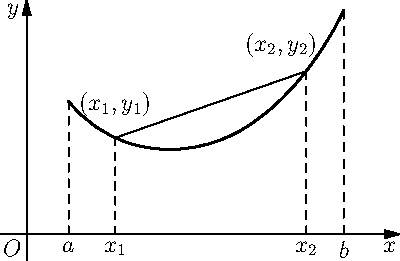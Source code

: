 size(200);
import graph;
path p=(18,57)..controls(24.6897020993,48.5542116432)and(33.7399669591,42.2886436633)..(44,39)
  ..controls(58.8888580389,34.2276811928)and(75.0140341328,35.9943800805)..(89,43)
  ..controls(99.0578737705,48.038024653)and(107.569317408,55.564220698)..(115,64)
  ..controls(123.475464645,73.6218817514)and(130.545656529,84.3955074784)..(136,96);

draw(p,linewidth(1));

pair A=point(p,0);
pair B=point(p,length(p));
pair K=point(p,0.2*length(p));
pair L=point(p,0.8*length(p));
draw(K--L);
draw(A--(A.x,0),dashed);
draw(B--(B.x,0),dashed);
draw(K--(K.x,0),dashed);
draw(L--(L.x,0),dashed);
label("$a$",A.x,S);
label("$b$",B.x,S);
label("$x_{1}$",K.x,S);
label("$x_{2}$",L.x,S);
label("$(x_{1},y_{1})$",K,3N);
label("$(x_{2},y_{2})$",L,2N+W);

label("$O$",(0,0),SW);
xlimits(-10,B.x+20);
axes("$x$","$y$",Arrow());

